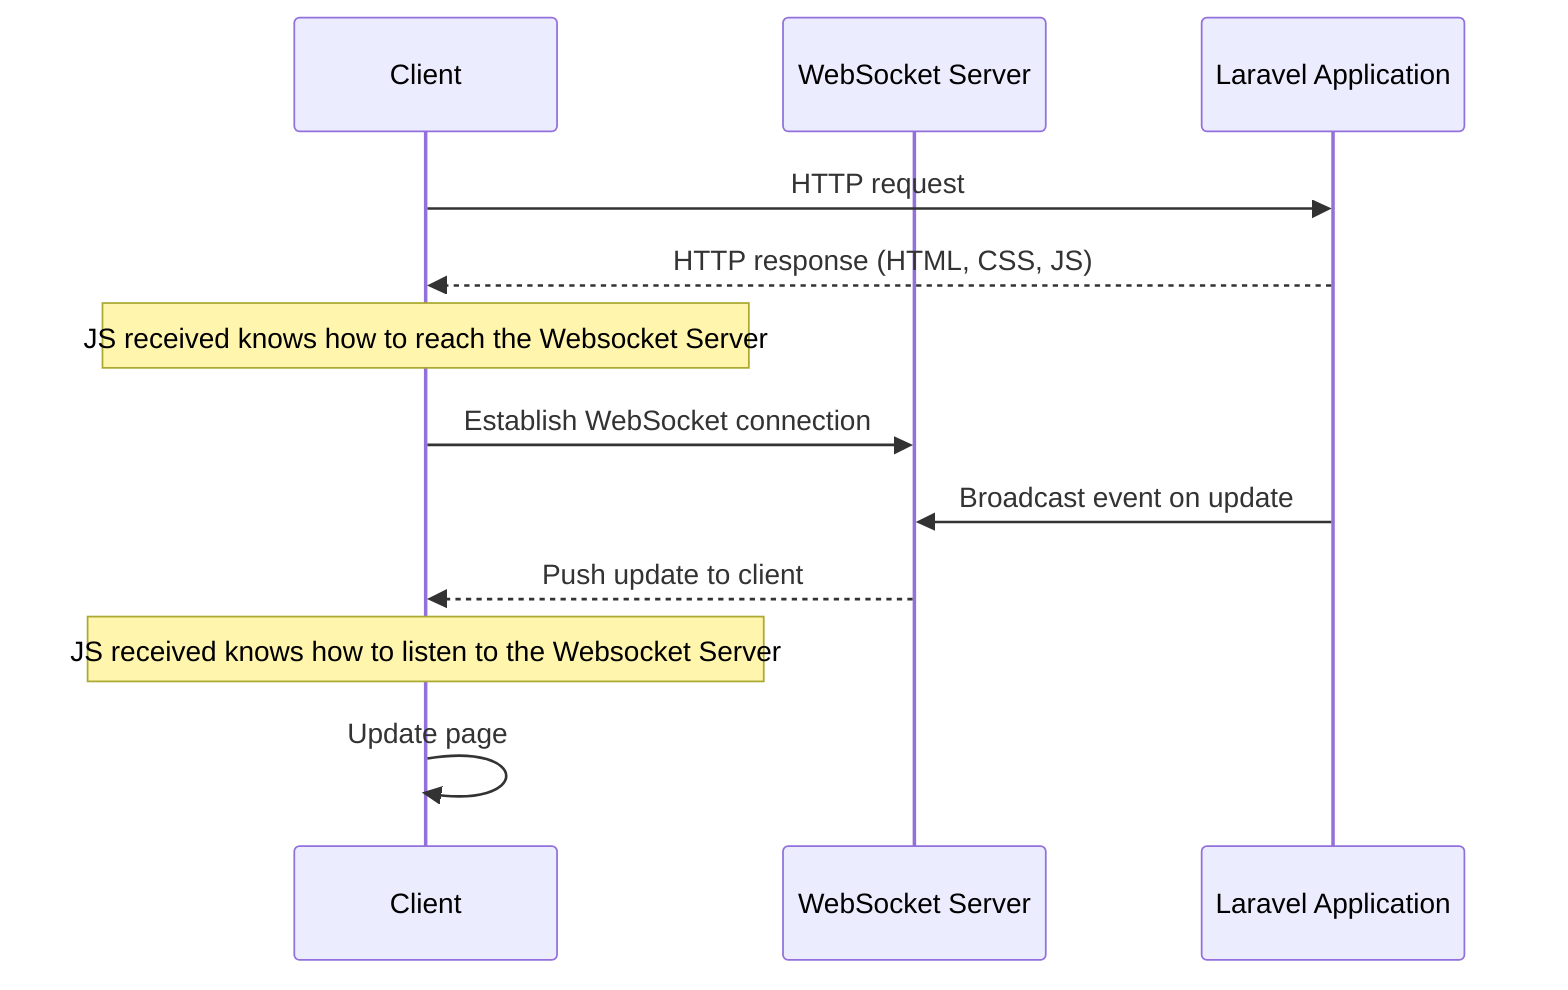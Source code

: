 sequenceDiagram
  participant C as Client
  participant WS as WebSocket Server
  participant L as Laravel Application
  C->>L: HTTP request
  L-->>C: HTTP response (HTML, CSS, JS)
  Note over C: JS received knows how to reach the Websocket Server
  C->>WS: Establish WebSocket connection
  L->>WS: Broadcast event on update
  WS-->>C: Push update to client
  Note over C: JS received knows how to listen to the Websocket Server
  C->>C: Update page